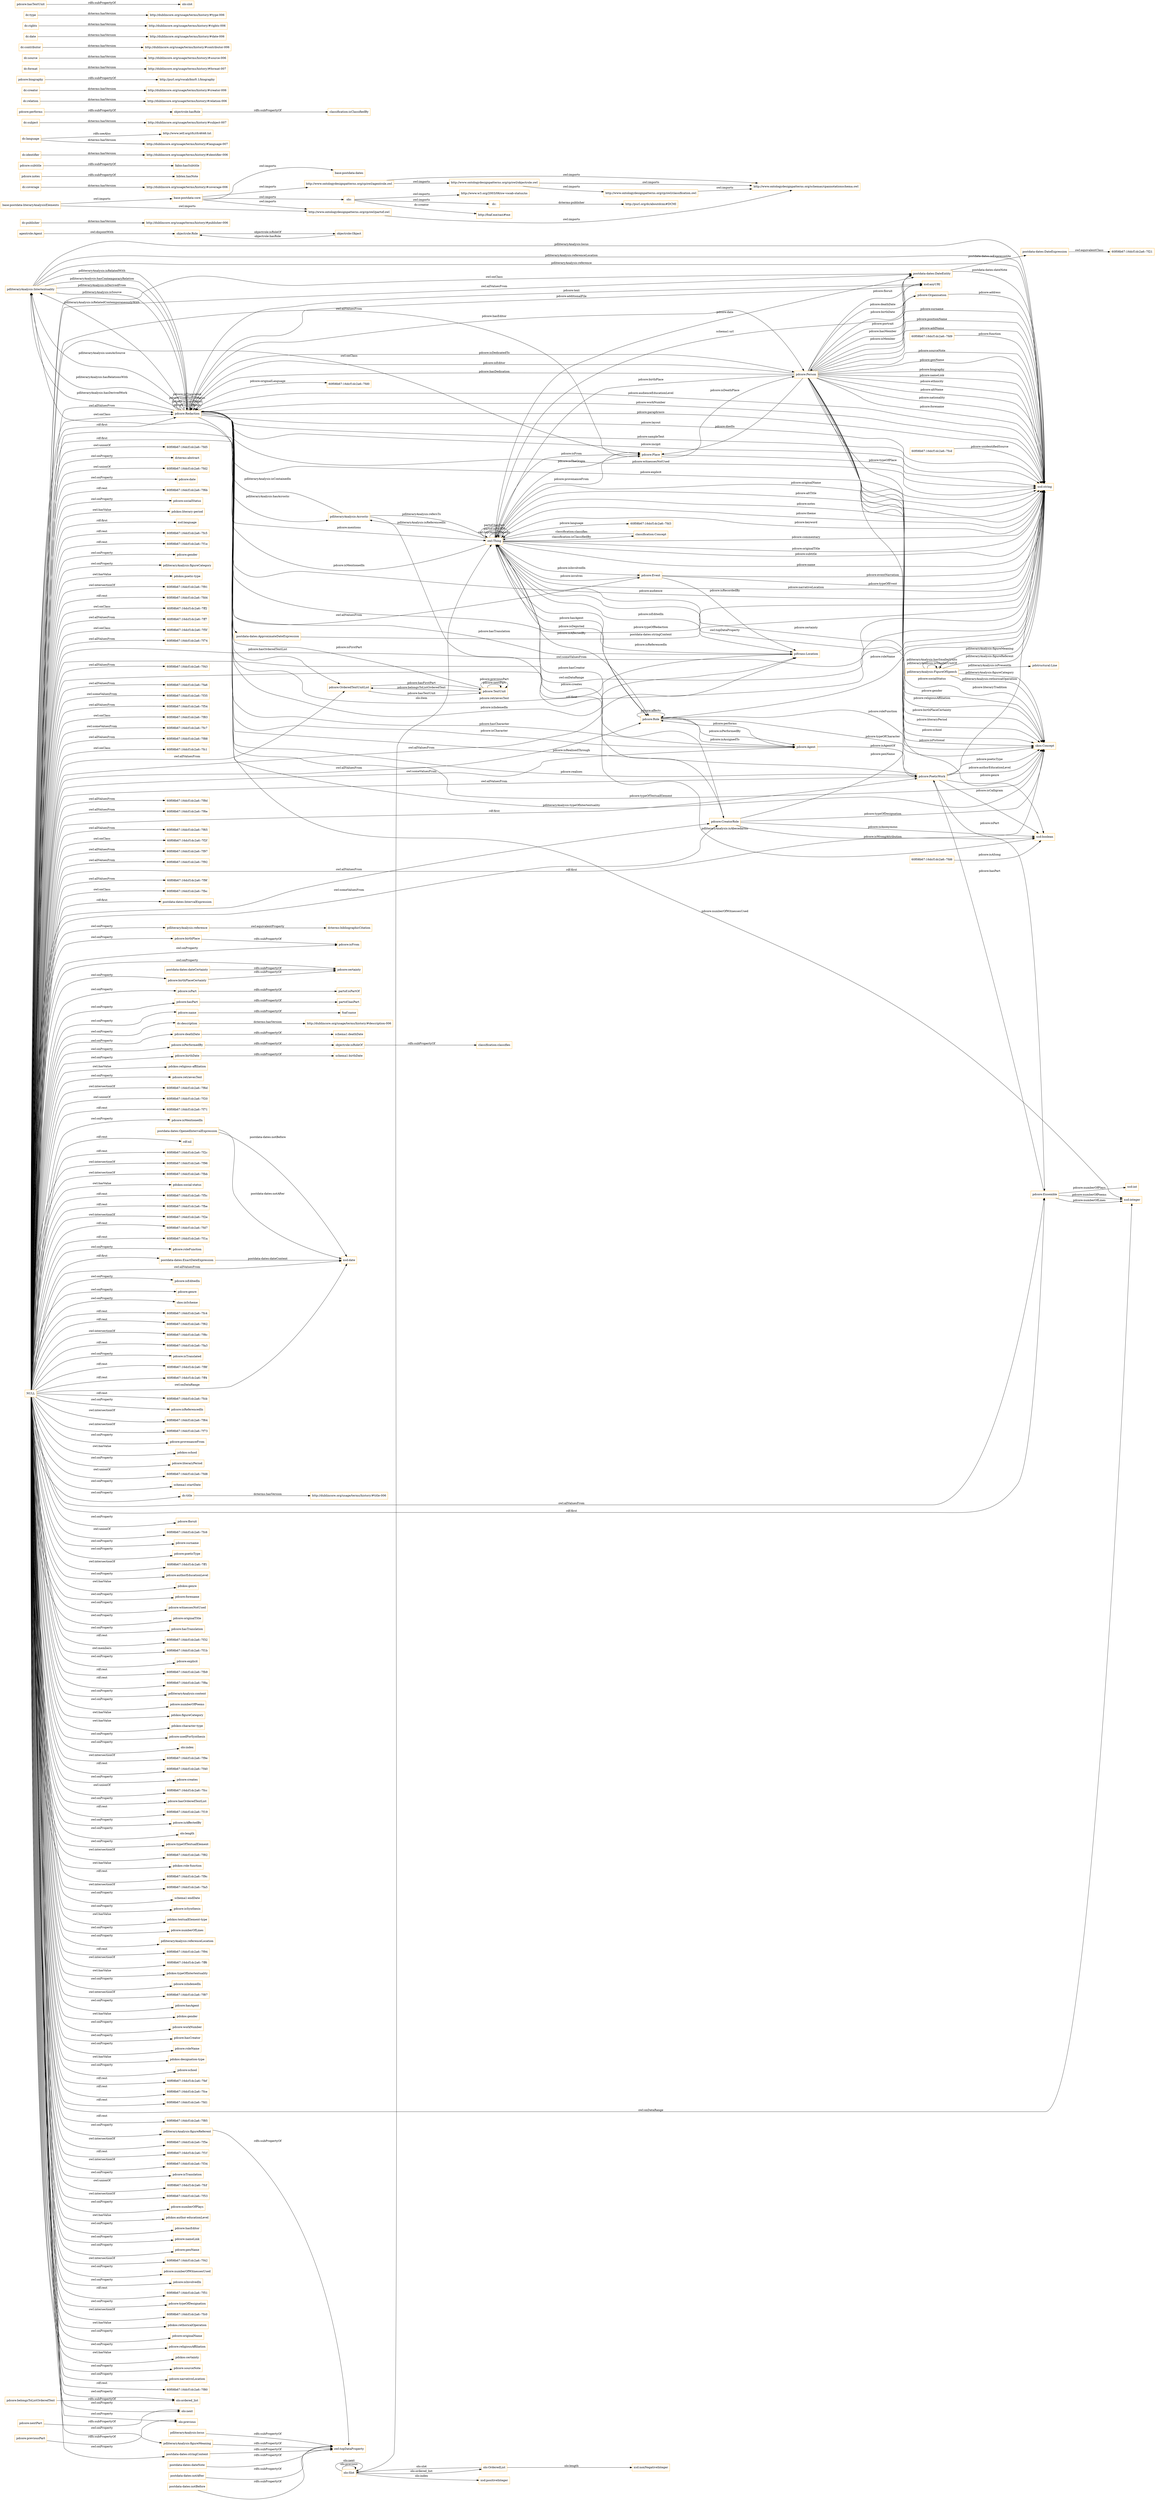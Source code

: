 digraph ar2dtool_diagram { 
rankdir=LR;
size="1501"
node [shape = rectangle, color="orange"]; "pdliteraryAnalysis:Intertextuality" "60f08b67:16dcf1dc2a6:-7ff2" "pdstructural:Line" "60f08b67:16dcf1dc2a6:-7ff7" "pdliteraryAnalysis:Acrostic" "pdliteraryAnalysis:FigureOfSpeech" "60f08b67:16dcf1dc2a6:-7f5f" "60f08b67:16dcf1dc2a6:-7f74" "pdcore:Role" "pdcore:OrderedTextUnitList" "agentrole:Agent" "60f08b67:16dcf1dc2a6:-7f43" "pdcore:Agent" "60f08b67:16dcf1dc2a6:-7fa6" "pdcore:CreatorRole" "pdcore:Person" "pdcore:Organisation" "60f08b67:16dcf1dc2a6:-7f35" "pdcore:Redaction" "60f08b67:16dcf1dc2a6:-7f54" "pdcore:Ensemble" "60f08b67:16dcf1dc2a6:-7fcd" "60f08b67:16dcf1dc2a6:-7f83" "60f08b67:16dcf1dc2a6:-7fc7" "60f08b67:16dcf1dc2a6:-7f88" "60f08b67:16dcf1dc2a6:-7fc1" "pdcore:TextUnit" "60f08b67:16dcf1dc2a6:-7fd9" "skos:Concept" "pdcore:Place" "postdata-dates:DateEntity" "60f08b67:16dcf1dc2a6:-7f8d" "60f08b67:16dcf1dc2a6:-7f6e" "pdcore:Event" "60f08b67:16dcf1dc2a6:-7f65" "60f08b67:16dcf1dc2a6:-7f2f" "60f08b67:16dcf1dc2a6:-7fd6" "60f08b67:16dcf1dc2a6:-7f97" "60f08b67:16dcf1dc2a6:-7f92" "pdtrans:Location" "pdcore:PoeticWork" "60f08b67:16dcf1dc2a6:-7f9f" "60f08b67:16dcf1dc2a6:-7fbc" "owl:Thing" "objectrole:Role" "objectrole:Object" "olo:Slot" "olo:OrderedList" "postdata-dates:OpenedIntervalExpression" "postdata-dates:IntervalExpression" "postdata-dates:ExactDateExpression" "postdata-dates:DateExpression" "60f08b67:16dcf1dc2a6:-7f21" "postdata-dates:ApproximateDateExpression" "classification:Concept" ; /*classes style*/
	"pdliteraryAnalysis:reference" -> "dcterms:bibliographicCitation" [ label = "owl:equivalentProperty" ];
	"objectrole:isRoleOf" -> "classification:classifies" [ label = "rdfs:subPropertyOf" ];
	"dc:publisher" -> "http://dublincore.org/usage/terms/history/#publisher-006" [ label = "dcterms:hasVersion" ];
	"pdcore:birthPlace" -> "pdcore:isFrom" [ label = "rdfs:subPropertyOf" ];
	"http://www.ontologydesignpatterns.org/cp/owl/classification.owl" -> "http://www.ontologydesignpatterns.org/schemas/cpannotationschema.owl" [ label = "owl:imports" ];
	"pdcore:birthPlaceCertainty" -> "pdcore:certainty" [ label = "rdfs:subPropertyOf" ];
	"dc:coverage" -> "http://dublincore.org/usage/terms/history/#coverage-006" [ label = "dcterms:hasVersion" ];
	"pdcore:notes" -> "bibtex:hasNote" [ label = "rdfs:subPropertyOf" ];
	"http://www.ontologydesignpatterns.org/cp/owl/agentrole.owl" -> "http://www.ontologydesignpatterns.org/cp/owl/objectrole.owl" [ label = "owl:imports" ];
	"http://www.ontologydesignpatterns.org/cp/owl/agentrole.owl" -> "http://www.ontologydesignpatterns.org/schemas/cpannotationschema.owl" [ label = "owl:imports" ];
	"pdcore:subtitle" -> "fabio:hasSubtitle" [ label = "rdfs:subPropertyOf" ];
	"olo:" -> "http://www.w3.org/2003/06/sw-vocab-status/ns" [ label = "owl:imports" ];
	"olo:" -> "dc:" [ label = "owl:imports" ];
	"olo:" -> "http://foaf.me/zazi#me" [ label = "dc:creator" ];
	"dc:identifier" -> "http://dublincore.org/usage/terms/history/#identifier-006" [ label = "dcterms:hasVersion" ];
	"dc:language" -> "http://www.ietf.org/rfc/rfc4646.txt" [ label = "rdfs:seeAlso" ];
	"dc:language" -> "http://dublincore.org/usage/terms/history/#language-007" [ label = "dcterms:hasVersion" ];
	"pdcore:belongsToListOrderedText" -> "olo:ordered_list" [ label = "rdfs:subPropertyOf" ];
	"pdcore:isPart" -> "partof:isPartOf" [ label = "rdfs:subPropertyOf" ];
	"postdata-dates:dateCertainty" -> "pdcore:certainty" [ label = "rdfs:subPropertyOf" ];
	"dc:subject" -> "http://dublincore.org/usage/terms/history/#subject-007" [ label = "dcterms:hasVersion" ];
	"postdata-dates:notBefore" -> "owl:topDataProperty" [ label = "rdfs:subPropertyOf" ];
	"pdcore:performs" -> "objectrole:hasRole" [ label = "rdfs:subPropertyOf" ];
	"http://www.ontologydesignpatterns.org/cp/owl/objectrole.owl" -> "http://www.ontologydesignpatterns.org/cp/owl/classification.owl" [ label = "owl:imports" ];
	"http://www.ontologydesignpatterns.org/cp/owl/objectrole.owl" -> "http://www.ontologydesignpatterns.org/schemas/cpannotationschema.owl" [ label = "owl:imports" ];
	"dc:relation" -> "http://dublincore.org/usage/terms/history/#relation-006" [ label = "dcterms:hasVersion" ];
	"dc:creator" -> "http://dublincore.org/usage/terms/history/#creator-006" [ label = "dcterms:hasVersion" ];
	"pdcore:biography" -> "http://purl.org/vocab/bio/0.1/biography" [ label = "rdfs:subPropertyOf" ];
	"dc:format" -> "http://dublincore.org/usage/terms/history/#format-007" [ label = "dcterms:hasVersion" ];
	"pdcore:hasPart" -> "partof:hasPart" [ label = "rdfs:subPropertyOf" ];
	"pdcore:nextPart" -> "olo:next" [ label = "rdfs:subPropertyOf" ];
	"pdliteraryAnalysis:locus" -> "owl:topDataProperty" [ label = "rdfs:subPropertyOf" ];
	"pdcore:name" -> "foaf:name" [ label = "rdfs:subPropertyOf" ];
	"postdata-dates:dateNote" -> "owl:topDataProperty" [ label = "rdfs:subPropertyOf" ];
	"dc:description" -> "http://dublincore.org/usage/terms/history/#description-006" [ label = "dcterms:hasVersion" ];
	"dc:source" -> "http://dublincore.org/usage/terms/history/#source-006" [ label = "dcterms:hasVersion" ];
	"base:postdata-literaryAnalysisElements" -> "base:postdata-core" [ label = "owl:imports" ];
	"base:postdata-literaryAnalysisElements" -> "http://www.ontologydesignpatterns.org/cp/owl/partof.owl" [ label = "owl:imports" ];
	"postdata-dates:notAfter" -> "owl:topDataProperty" [ label = "rdfs:subPropertyOf" ];
	"pdcore:deathDate" -> "schema1:deathDate" [ label = "rdfs:subPropertyOf" ];
	"pdcore:isPerformedBy" -> "objectrole:isRoleOf" [ label = "rdfs:subPropertyOf" ];
	"pdliteraryAnalysis:figureMeaning" -> "owl:topDataProperty" [ label = "rdfs:subPropertyOf" ];
	"agentrole:Agent" -> "objectrole:Role" [ label = "owl:disjointWith" ];
	"postdata-dates:DateExpression" -> "60f08b67:16dcf1dc2a6:-7f21" [ label = "owl:equivalentClass" ];
	"objectrole:hasRole" -> "classification:isClassifiedBy" [ label = "rdfs:subPropertyOf" ];
	"dc:contributor" -> "http://dublincore.org/usage/terms/history/#contributor-006" [ label = "dcterms:hasVersion" ];
	"base:postdata-core" -> "base:postdata-dates" [ label = "owl:imports" ];
	"base:postdata-core" -> "http://www.ontologydesignpatterns.org/cp/owl/partof.owl" [ label = "owl:imports" ];
	"base:postdata-core" -> "http://www.ontologydesignpatterns.org/cp/owl/agentrole.owl" [ label = "owl:imports" ];
	"base:postdata-core" -> "olo:" [ label = "owl:imports" ];
	"dc:date" -> "http://dublincore.org/usage/terms/history/#date-006" [ label = "dcterms:hasVersion" ];
	"dc:rights" -> "http://dublincore.org/usage/terms/history/#rights-006" [ label = "dcterms:hasVersion" ];
	"postdata-dates:stringContent" -> "owl:topDataProperty" [ label = "rdfs:subPropertyOf" ];
	"NULL" -> "pdskos:religious-affiliation" [ label = "owl:hasValue" ];
	"NULL" -> "pdcore:PoeticWork" [ label = "owl:allValuesFrom" ];
	"NULL" -> "pdcore:CreatorRole" [ label = "owl:someValuesFrom" ];
	"NULL" -> "pdcore:retrievesText" [ label = "owl:onProperty" ];
	"NULL" -> "60f08b67:16dcf1dc2a6:-7f6d" [ label = "owl:intersectionOf" ];
	"NULL" -> "60f08b67:16dcf1dc2a6:-7ff7" [ label = "owl:allValuesFrom" ];
	"NULL" -> "pdcore:PoeticWork" [ label = "rdf:first" ];
	"NULL" -> "60f08b67:16dcf1dc2a6:-7f20" [ label = "owl:unionOf" ];
	"NULL" -> "60f08b67:16dcf1dc2a6:-7f71" [ label = "rdf:rest" ];
	"NULL" -> "pdcore:isMentionedIn" [ label = "owl:onProperty" ];
	"NULL" -> "pdcore:birthDate" [ label = "owl:onProperty" ];
	"NULL" -> "rdf:nil" [ label = "rdf:rest" ];
	"NULL" -> "60f08b67:16dcf1dc2a6:-7f2c" [ label = "rdf:rest" ];
	"NULL" -> "60f08b67:16dcf1dc2a6:-7f96" [ label = "owl:intersectionOf" ];
	"NULL" -> "60f08b67:16dcf1dc2a6:-7fbb" [ label = "owl:intersectionOf" ];
	"NULL" -> "pdskos:social-status" [ label = "owl:hasValue" ];
	"NULL" -> "60f08b67:16dcf1dc2a6:-7f5c" [ label = "rdf:rest" ];
	"NULL" -> "60f08b67:16dcf1dc2a6:-7f2f" [ label = "owl:onClass" ];
	"NULL" -> "60f08b67:16dcf1dc2a6:-7fbe" [ label = "rdf:rest" ];
	"NULL" -> "pdcore:birthPlaceCertainty" [ label = "owl:onProperty" ];
	"NULL" -> "postdata-dates:IntervalExpression" [ label = "rdf:first" ];
	"NULL" -> "pdliteraryAnalysis:reference" [ label = "owl:onProperty" ];
	"NULL" -> "60f08b67:16dcf1dc2a6:-7f2e" [ label = "owl:intersectionOf" ];
	"NULL" -> "60f08b67:16dcf1dc2a6:-7fd7" [ label = "rdf:rest" ];
	"NULL" -> "60f08b67:16dcf1dc2a6:-7f1a" [ label = "rdf:rest" ];
	"NULL" -> "pdcore:roleFunction" [ label = "owl:onProperty" ];
	"NULL" -> "olo:ordered_list" [ label = "owl:onProperty" ];
	"NULL" -> "xsd:date" [ label = "owl:allValuesFrom" ];
	"NULL" -> "60f08b67:16dcf1dc2a6:-7fc7" [ label = "owl:someValuesFrom" ];
	"NULL" -> "pdcore:Role" [ label = "owl:allValuesFrom" ];
	"NULL" -> "pdcore:isEditedIn" [ label = "owl:onProperty" ];
	"NULL" -> "pdcore:genre" [ label = "owl:onProperty" ];
	"NULL" -> "skos:inScheme" [ label = "owl:onProperty" ];
	"NULL" -> "pdcore:OrderedTextUnitList" [ label = "owl:allValuesFrom" ];
	"NULL" -> "60f08b67:16dcf1dc2a6:-7fc4" [ label = "rdf:rest" ];
	"NULL" -> "60f08b67:16dcf1dc2a6:-7f62" [ label = "rdf:rest" ];
	"NULL" -> "60f08b67:16dcf1dc2a6:-7f8c" [ label = "owl:intersectionOf" ];
	"NULL" -> "60f08b67:16dcf1dc2a6:-7f9f" [ label = "owl:allValuesFrom" ];
	"NULL" -> "pdcore:CreatorRole" [ label = "owl:allValuesFrom" ];
	"NULL" -> "60f08b67:16dcf1dc2a6:-7fa3" [ label = "rdf:rest" ];
	"NULL" -> "pdcore:isTranslated" [ label = "owl:onProperty" ];
	"NULL" -> "postdata-dates:DateEntity" [ label = "owl:onClass" ];
	"NULL" -> "60f08b67:16dcf1dc2a6:-7f8f" [ label = "rdf:rest" ];
	"NULL" -> "pdcore:Ensemble" [ label = "owl:allValuesFrom" ];
	"NULL" -> "60f08b67:16dcf1dc2a6:-7ff4" [ label = "rdf:rest" ];
	"NULL" -> "dc:title" [ label = "owl:onProperty" ];
	"NULL" -> "60f08b67:16dcf1dc2a6:-7fcb" [ label = "rdf:rest" ];
	"NULL" -> "pdcore:isReferencedIn" [ label = "owl:onProperty" ];
	"NULL" -> "60f08b67:16dcf1dc2a6:-7f64" [ label = "owl:intersectionOf" ];
	"NULL" -> "pdcore:Agent" [ label = "owl:someValuesFrom" ];
	"NULL" -> "60f08b67:16dcf1dc2a6:-7f73" [ label = "owl:intersectionOf" ];
	"NULL" -> "postdata-dates:ExactDateExpression" [ label = "rdf:first" ];
	"NULL" -> "pdcore:provenanceFrom" [ label = "owl:onProperty" ];
	"NULL" -> "60f08b67:16dcf1dc2a6:-7ff2" [ label = "owl:onClass" ];
	"NULL" -> "pdskos:school" [ label = "owl:hasValue" ];
	"NULL" -> "skos:Concept" [ label = "rdf:first" ];
	"NULL" -> "pdcore:literaryPeriod" [ label = "owl:onProperty" ];
	"NULL" -> "60f08b67:16dcf1dc2a6:-7fd8" [ label = "owl:unionOf" ];
	"NULL" -> "schema1:startDate" [ label = "owl:onProperty" ];
	"NULL" -> "60f08b67:16dcf1dc2a6:-7f65" [ label = "owl:allValuesFrom" ];
	"NULL" -> "xsd:string" [ label = "owl:someValuesFrom" ];
	"NULL" -> "pdcore:floruit" [ label = "owl:onProperty" ];
	"NULL" -> "60f08b67:16dcf1dc2a6:-7fa6" [ label = "owl:allValuesFrom" ];
	"NULL" -> "60f08b67:16dcf1dc2a6:-7fc6" [ label = "owl:unionOf" ];
	"NULL" -> "xsd:string" [ label = "owl:onDataRange" ];
	"NULL" -> "pdcore:surname" [ label = "owl:onProperty" ];
	"NULL" -> "pdcore:poeticType" [ label = "owl:onProperty" ];
	"NULL" -> "60f08b67:16dcf1dc2a6:-7ff1" [ label = "owl:intersectionOf" ];
	"NULL" -> "pdcore:authorEducationLevel" [ label = "owl:onProperty" ];
	"NULL" -> "pdskos:genre" [ label = "owl:hasValue" ];
	"NULL" -> "pdcore:forename" [ label = "owl:onProperty" ];
	"NULL" -> "pdcore:name" [ label = "owl:onProperty" ];
	"NULL" -> "pdcore:witnessesNotUsed" [ label = "owl:onProperty" ];
	"NULL" -> "pdcore:originalTitle" [ label = "owl:onProperty" ];
	"NULL" -> "pdcore:hasTranslation" [ label = "owl:onProperty" ];
	"NULL" -> "60f08b67:16dcf1dc2a6:-7f32" [ label = "rdf:rest" ];
	"NULL" -> "60f08b67:16dcf1dc2a6:-7f1b" [ label = "owl:members" ];
	"NULL" -> "pdcore:Redaction" [ label = "owl:allValuesFrom" ];
	"NULL" -> "pdcore:isPart" [ label = "owl:onProperty" ];
	"NULL" -> "60f08b67:16dcf1dc2a6:-7f8d" [ label = "owl:allValuesFrom" ];
	"NULL" -> "pdliteraryAnalysis:figureMeaning" [ label = "owl:onProperty" ];
	"NULL" -> "pdcore:explicit" [ label = "owl:onProperty" ];
	"NULL" -> "60f08b67:16dcf1dc2a6:-7fb9" [ label = "rdf:rest" ];
	"NULL" -> "60f08b67:16dcf1dc2a6:-7f8a" [ label = "rdf:rest" ];
	"NULL" -> "60f08b67:16dcf1dc2a6:-7f97" [ label = "owl:allValuesFrom" ];
	"NULL" -> "pdliteraryAnalysis:content" [ label = "owl:onProperty" ];
	"NULL" -> "pdcore:numberOfPoems" [ label = "owl:onProperty" ];
	"NULL" -> "pdskos:figureCategory" [ label = "owl:hasValue" ];
	"NULL" -> "pdcore:isPerformedBy" [ label = "owl:onProperty" ];
	"NULL" -> "pdskos:character-type" [ label = "owl:hasValue" ];
	"NULL" -> "60f08b67:16dcf1dc2a6:-7f88" [ label = "owl:allValuesFrom" ];
	"NULL" -> "pdcore:usedForSynthesis" [ label = "owl:onProperty" ];
	"NULL" -> "olo:index" [ label = "owl:onProperty" ];
	"NULL" -> "60f08b67:16dcf1dc2a6:-7f9e" [ label = "owl:intersectionOf" ];
	"NULL" -> "olo:previous" [ label = "owl:onProperty" ];
	"NULL" -> "60f08b67:16dcf1dc2a6:-7f5f" [ label = "owl:onClass" ];
	"NULL" -> "60f08b67:16dcf1dc2a6:-7f40" [ label = "rdf:rest" ];
	"NULL" -> "pdcore:creates" [ label = "owl:onProperty" ];
	"NULL" -> "60f08b67:16dcf1dc2a6:-7fcc" [ label = "owl:unionOf" ];
	"NULL" -> "pdcore:hasOrderedTextList" [ label = "owl:onProperty" ];
	"NULL" -> "xsd:date" [ label = "owl:onDataRange" ];
	"NULL" -> "60f08b67:16dcf1dc2a6:-7f19" [ label = "rdf:rest" ];
	"NULL" -> "pdcore:isAffectedBy" [ label = "owl:onProperty" ];
	"NULL" -> "xsd:string" [ label = "rdf:first" ];
	"NULL" -> "olo:length" [ label = "owl:onProperty" ];
	"NULL" -> "pdcore:typeOfTextualElement" [ label = "owl:onProperty" ];
	"NULL" -> "60f08b67:16dcf1dc2a6:-7f82" [ label = "owl:intersectionOf" ];
	"NULL" -> "pdskos:role-function" [ label = "owl:hasValue" ];
	"NULL" -> "60f08b67:16dcf1dc2a6:-7f9c" [ label = "rdf:rest" ];
	"NULL" -> "60f08b67:16dcf1dc2a6:-7fa5" [ label = "owl:intersectionOf" ];
	"NULL" -> "schema1:endDate" [ label = "owl:onProperty" ];
	"NULL" -> "pdcore:isSynthesis" [ label = "owl:onProperty" ];
	"NULL" -> "pdskos:textualElement-type" [ label = "owl:hasValue" ];
	"NULL" -> "pdcore:numberOfLines" [ label = "owl:onProperty" ];
	"NULL" -> "pdliteraryAnalysis:referenceLocation" [ label = "owl:onProperty" ];
	"NULL" -> "60f08b67:16dcf1dc2a6:-7f94" [ label = "rdf:rest" ];
	"NULL" -> "60f08b67:16dcf1dc2a6:-7f74" [ label = "owl:allValuesFrom" ];
	"NULL" -> "60f08b67:16dcf1dc2a6:-7ff6" [ label = "owl:intersectionOf" ];
	"NULL" -> "pdskos:typeOfIntertextuality" [ label = "owl:hasValue" ];
	"NULL" -> "pdcore:isIndexedIn" [ label = "owl:onProperty" ];
	"NULL" -> "60f08b67:16dcf1dc2a6:-7f87" [ label = "owl:intersectionOf" ];
	"NULL" -> "pdcore:hasAgent" [ label = "owl:onProperty" ];
	"NULL" -> "pdskos:gender" [ label = "owl:hasValue" ];
	"NULL" -> "pdcore:workNumber" [ label = "owl:onProperty" ];
	"NULL" -> "60f08b67:16dcf1dc2a6:-7f83" [ label = "owl:onClass" ];
	"NULL" -> "pdcore:hasCreator" [ label = "owl:onProperty" ];
	"NULL" -> "pdcore:roleName" [ label = "owl:onProperty" ];
	"NULL" -> "60f08b67:16dcf1dc2a6:-7f43" [ label = "owl:allValuesFrom" ];
	"NULL" -> "pdskos:designation-type" [ label = "owl:hasValue" ];
	"NULL" -> "pdcore:deathDate" [ label = "owl:onProperty" ];
	"NULL" -> "60f08b67:16dcf1dc2a6:-7f6e" [ label = "owl:allValuesFrom" ];
	"NULL" -> "pdcore:isFrom" [ label = "owl:onProperty" ];
	"NULL" -> "dc:description" [ label = "owl:onProperty" ];
	"NULL" -> "pdcore:Redaction" [ label = "owl:onClass" ];
	"NULL" -> "pdcore:school" [ label = "owl:onProperty" ];
	"NULL" -> "60f08b67:16dcf1dc2a6:-7fef" [ label = "rdf:rest" ];
	"NULL" -> "60f08b67:16dcf1dc2a6:-7fce" [ label = "rdf:rest" ];
	"NULL" -> "60f08b67:16dcf1dc2a6:-7fd1" [ label = "rdf:rest" ];
	"NULL" -> "xsd:integer" [ label = "owl:onDataRange" ];
	"NULL" -> "60f08b67:16dcf1dc2a6:-7f85" [ label = "rdf:rest" ];
	"NULL" -> "pdliteraryAnalysis:figureReferent" [ label = "owl:onProperty" ];
	"NULL" -> "60f08b67:16dcf1dc2a6:-7f5e" [ label = "owl:intersectionOf" ];
	"NULL" -> "60f08b67:16dcf1dc2a6:-7f1f" [ label = "rdf:rest" ];
	"NULL" -> "60f08b67:16dcf1dc2a6:-7f34" [ label = "owl:intersectionOf" ];
	"NULL" -> "pdcore:isTranslation" [ label = "owl:onProperty" ];
	"NULL" -> "60f08b67:16dcf1dc2a6:-7fcf" [ label = "owl:unionOf" ];
	"NULL" -> "60f08b67:16dcf1dc2a6:-7f92" [ label = "owl:allValuesFrom" ];
	"NULL" -> "60f08b67:16dcf1dc2a6:-7f53" [ label = "owl:intersectionOf" ];
	"NULL" -> "pdcore:Place" [ label = "owl:onClass" ];
	"NULL" -> "pdcore:numberOfPlays" [ label = "owl:onProperty" ];
	"NULL" -> "pdskos:author-educationLevel" [ label = "owl:hasValue" ];
	"NULL" -> "pdcore:hasEditor" [ label = "owl:onProperty" ];
	"NULL" -> "pdcore:nameLink" [ label = "owl:onProperty" ];
	"NULL" -> "pdcore:Ensemble" [ label = "rdf:first" ];
	"NULL" -> "pdcore:hasPart" [ label = "owl:onProperty" ];
	"NULL" -> "pdcore:penName" [ label = "owl:onProperty" ];
	"NULL" -> "60f08b67:16dcf1dc2a6:-7f42" [ label = "owl:intersectionOf" ];
	"NULL" -> "pdcore:numberOfWitnessesUsed" [ label = "owl:onProperty" ];
	"NULL" -> "pdcore:isInvolvedIn" [ label = "owl:onProperty" ];
	"NULL" -> "60f08b67:16dcf1dc2a6:-7f51" [ label = "rdf:rest" ];
	"NULL" -> "pdcore:typeOfDesignation" [ label = "owl:onProperty" ];
	"NULL" -> "pdtrans:Location" [ label = "owl:allValuesFrom" ];
	"NULL" -> "60f08b67:16dcf1dc2a6:-7fbc" [ label = "owl:onClass" ];
	"NULL" -> "pdcore:Redaction" [ label = "rdf:first" ];
	"NULL" -> "60f08b67:16dcf1dc2a6:-7fc0" [ label = "owl:intersectionOf" ];
	"NULL" -> "60f08b67:16dcf1dc2a6:-7fc1" [ label = "owl:onClass" ];
	"NULL" -> "pdskos:rethoricalOperation" [ label = "owl:hasValue" ];
	"NULL" -> "pdcore:originalName" [ label = "owl:onProperty" ];
	"NULL" -> "pdcore:religiousAffiliation" [ label = "owl:onProperty" ];
	"NULL" -> "olo:next" [ label = "owl:onProperty" ];
	"NULL" -> "pdskos:certainty" [ label = "owl:hasValue" ];
	"NULL" -> "pdcore:sourceNote" [ label = "owl:onProperty" ];
	"NULL" -> "pdcore:narrativeLocation" [ label = "owl:onProperty" ];
	"NULL" -> "60f08b67:16dcf1dc2a6:-7f80" [ label = "rdf:rest" ];
	"NULL" -> "60f08b67:16dcf1dc2a6:-7fd5" [ label = "owl:unionOf" ];
	"NULL" -> "dcterms:abstract" [ label = "owl:onProperty" ];
	"NULL" -> "60f08b67:16dcf1dc2a6:-7fd2" [ label = "owl:unionOf" ];
	"NULL" -> "pdcore:certainty" [ label = "owl:onProperty" ];
	"NULL" -> "pdcore:date" [ label = "owl:onProperty" ];
	"NULL" -> "postdata-dates:ApproximateDateExpression" [ label = "rdf:first" ];
	"NULL" -> "60f08b67:16dcf1dc2a6:-7f54" [ label = "owl:allValuesFrom" ];
	"NULL" -> "60f08b67:16dcf1dc2a6:-7f6b" [ label = "rdf:rest" ];
	"NULL" -> "pdcore:Place" [ label = "owl:allValuesFrom" ];
	"NULL" -> "pdcore:socialStatus" [ label = "owl:onProperty" ];
	"NULL" -> "pdskos:literary-period" [ label = "owl:hasValue" ];
	"NULL" -> "postdata-dates:DateEntity" [ label = "owl:allValuesFrom" ];
	"NULL" -> "xsd:language" [ label = "rdf:first" ];
	"NULL" -> "60f08b67:16dcf1dc2a6:-7f35" [ label = "owl:someValuesFrom" ];
	"NULL" -> "60f08b67:16dcf1dc2a6:-7fc5" [ label = "rdf:rest" ];
	"NULL" -> "60f08b67:16dcf1dc2a6:-7f1e" [ label = "rdf:rest" ];
	"NULL" -> "postdata-dates:stringContent" [ label = "owl:onProperty" ];
	"NULL" -> "pdcore:gender" [ label = "owl:onProperty" ];
	"NULL" -> "pdliteraryAnalysis:figureCategory" [ label = "owl:onProperty" ];
	"NULL" -> "pdskos:poetic-type" [ label = "owl:hasValue" ];
	"NULL" -> "60f08b67:16dcf1dc2a6:-7f91" [ label = "owl:intersectionOf" ];
	"NULL" -> "pdcore:Event" [ label = "owl:allValuesFrom" ];
	"NULL" -> "60f08b67:16dcf1dc2a6:-7fd4" [ label = "rdf:rest" ];
	"NULL" -> "pdcore:birthPlace" [ label = "owl:onProperty" ];
	"dc:" -> "http://purl.org/dc/aboutdcmi#DCMI" [ label = "dcterms:publisher" ];
	"dc:title" -> "http://dublincore.org/usage/terms/history/#title-006" [ label = "dcterms:hasVersion" ];
	"dc:type" -> "http://dublincore.org/usage/terms/history/#type-006" [ label = "dcterms:hasVersion" ];
	"pdliteraryAnalysis:figureReferent" -> "owl:topDataProperty" [ label = "rdfs:subPropertyOf" ];
	"pdcore:previousPart" -> "olo:previous" [ label = "rdfs:subPropertyOf" ];
	"pdcore:hasTextUnit" -> "olo:slot" [ label = "rdfs:subPropertyOf" ];
	"pdcore:birthDate" -> "schema1:birthDate" [ label = "rdfs:subPropertyOf" ];
	"http://www.ontologydesignpatterns.org/cp/owl/partof.owl" -> "http://www.ontologydesignpatterns.org/schemas/cpannotationschema.owl" [ label = "owl:imports" ];
	"pdcore:Redaction" -> "owl:Thing" [ label = "pdcore:mentions" ];
	"pdcore:Person" -> "xsd:boolean" [ label = "pdcore:isFictional" ];
	"owl:Thing" -> "pdcore:Role" [ label = "pdcore:hasAgent" ];
	"owl:Thing" -> "owl:Thing" [ label = "owl:topObjectProperty" ];
	"pdcore:Redaction" -> "pdliteraryAnalysis:Intertextuality" [ label = "pdliteraryAnalysis:isRelatedContemporaneouslyWith" ];
	"pdcore:Role" -> "pdcore:Agent" [ label = "pdcore:isPerformedBy" ];
	"pdcore:Redaction" -> "pdcore:Redaction" [ label = "pdcore:isSynthesis" ];
	"pdliteraryAnalysis:FigureOfSpeech" -> "skos:Concept" [ label = "pdliteraryAnalysis:rethoricalOperation" ];
	"pdliteraryAnalysis:FigureOfSpeech" -> "pdliteraryAnalysis:FigureOfSpeech" [ label = "pdliteraryAnalysis:isSmallerUnitOf" ];
	"owl:Thing" -> "xsd:string" [ label = "pdcore:narrativeLocation" ];
	"pdcore:CreatorRole" -> "xsd:string" [ label = "pdcore:penName" ];
	"pdcore:Ensemble" -> "xsd:integer" [ label = "pdcore:numberOfLines" ];
	"pdcore:Redaction" -> "pdcore:Redaction" [ label = "pdcore:isTranslation" ];
	"pdcore:Redaction" -> "xsd:string" [ label = "pdcore:audienceEducationLevel" ];
	"pdcore:Event" -> "xsd:string" [ label = "pdcore:eventNarration" ];
	"owl:Thing" -> "xsd:string" [ label = "pdcore:originalName" ];
	"pdcore:Redaction" -> "xsd:string" [ label = "pdcore:workNumber" ];
	"pdcore:OrderedTextUnitList" -> "pdcore:TextUnit" [ label = "pdcore:hasTextUnit" ];
	"pdcore:Redaction" -> "pdliteraryAnalysis:Intertextuality" [ label = "pdliteraryAnalysis:usesAsSource" ];
	"pdcore:Redaction" -> "pdcore:Person" [ label = "pdcore:hasEditor" ];
	"owl:Thing" -> "pdliteraryAnalysis:Acrostic" [ label = "pdliteraryAnalysis:isReferencedIn" ];
	"olo:Slot" -> "olo:Slot" [ label = "olo:previous" ];
	"pdcore:Person" -> "pdcore:Redaction" [ label = "pdcore:isEditor" ];
	"owl:Thing" -> "xsd:string" [ label = "pdcore:altTitle" ];
	"pdliteraryAnalysis:FigureOfSpeech" -> "xsd:string" [ label = "pdliteraryAnalysis:figureReferent" ];
	"pdcore:Person" -> "postdata-dates:DateEntity" [ label = "pdcore:floruit" ];
	"pdcore:Person" -> "xsd:string" [ label = "pdcore:surname" ];
	"postdata-dates:DateEntity" -> "postdata-dates:DateExpression" [ label = "postdata-dates:isExpressedAs" ];
	"pdcore:Person" -> "xsd:string" [ label = "pdcore:positionName" ];
	"pdcore:TextUnit" -> "pdcore:TextUnit" [ label = "pdcore:nextPart" ];
	"owl:Thing" -> "pdcore:Role" [ label = "pdcore:isAffectedBy" ];
	"owl:Thing" -> "pdcore:CreatorRole" [ label = "pdcore:hasCreator" ];
	"pdliteraryAnalysis:Acrostic" -> "owl:Thing" [ label = "pdliteraryAnalysis:refersTo" ];
	"classification:Concept" -> "owl:Thing" [ label = "classification:classifies" ];
	"pdcore:Redaction" -> "pdcore:Person" [ label = "pdcore:isDedicatedTo" ];
	"pdcore:Person" -> "pdcore:Redaction" [ label = "pdcore:hasDedication" ];
	"pdcore:Redaction" -> "xsd:string" [ label = "pdcore:paraphrasis" ];
	"owl:Thing" -> "pdtrans:Location" [ label = "pdcore:isEditedIn" ];
	"pdcore:Event" -> "xsd:string" [ label = "pdcore:typeOfEvent" ];
	"pdcore:TextUnit" -> "pdcore:TextUnit" [ label = "pdcore:previousPart" ];
	"postdata-dates:DateEntity" -> "xsd:string" [ label = "postdata-dates:dateNote" ];
	"pdcore:Person" -> "postdata-dates:DateEntity" [ label = "pdcore:deathDate" ];
	"pdcore:Role" -> "pdcore:Agent" [ label = "pdcore:isAssignedTo" ];
	"pdcore:Person" -> "owl:Thing" [ label = "pdcore:birthPlace" ];
	"pdcore:Role" -> "pdcore:Role" [ label = "pdcore:affects" ];
	"pdcore:Person" -> "xsd:string" [ label = "pdcore:addName" ];
	"postdata-dates:OpenedIntervalExpression" -> "xsd:date" [ label = "postdata-dates:notBefore" ];
	"pdcore:Event" -> "pdtrans:Location" [ label = "pdcore:isRecordedBy" ];
	"pdcore:Place" -> "owl:Thing" [ label = "pdcore:isTheOrigin" ];
	"pdliteraryAnalysis:Intertextuality" -> "pdcore:Redaction" [ label = "pdliteraryAnalysis:isRelatedWith" ];
	"pdcore:CreatorRole" -> "xsd:boolean" [ label = "pdcore:isAnonymous" ];
	"pdcore:Redaction" -> "pdcore:Agent" [ label = "pdcore:hasCharacter" ];
	"pdliteraryAnalysis:Intertextuality" -> "pdcore:Redaction" [ label = "pdliteraryAnalysis:hasContemporaryRelation" ];
	"pdcore:Redaction" -> "xsd:anyURI" [ label = "pdcore:text" ];
	"pdcore:Redaction" -> "xsd:string" [ label = "pdcore:layout" ];
	"pdcore:Redaction" -> "xsd:anyURI" [ label = "pdcore:additionalFile" ];
	"pdcore:PoeticWork" -> "xsd:boolean" [ label = "pdcore:isCalligram" ];
	"olo:Slot" -> "olo:OrderedList" [ label = "olo:ordered_list" ];
	"pdliteraryAnalysis:Intertextuality" -> "pdcore:Redaction" [ label = "pdliteraryAnalysis:isDerivedFrom" ];
	"pdliteraryAnalysis:Intertextuality" -> "xsd:string" [ label = "pdliteraryAnalysis:locus" ];
	"pdcore:Redaction" -> "skos:Concept" [ label = "pdcore:typeOfTextualElement" ];
	"olo:OrderedList" -> "xsd:nonNegativeInteger" [ label = "olo:length" ];
	"owl:Thing" -> "pdcore:Event" [ label = "pdcore:isInvolvedIn" ];
	"pdcore:Redaction" -> "pdcore:PoeticWork" [ label = "pdcore:realises" ];
	"pdcore:PoeticWork" -> "pdcore:Redaction" [ label = "pdcore:isRealisedThrough" ];
	"pdcore:Person" -> "skos:Concept" [ label = "pdcore:religiousAffiliation" ];
	"pdliteraryAnalysis:FigureOfSpeech" -> "skos:Concept" [ label = "pdliteraryAnalysis:figureCategory" ];
	"owl:Thing" -> "xsd:string" [ label = "pdcore:notes" ];
	"pdcore:Person" -> "xsd:string" [ label = "pdcore:sourceNote" ];
	"pdcore:Redaction" -> "xsd:string" [ label = "pdcore:sampleText" ];
	"pdcore:Redaction" -> "xsd:string" [ label = "pdcore:incipit" ];
	"pdcore:Person" -> "postdata-dates:DateEntity" [ label = "pdcore:birthDate" ];
	"pdcore:Person" -> "skos:Concept" [ label = "pdcore:birthPlaceCertainty" ];
	"pdcore:Person" -> "skos:Concept" [ label = "pdcore:literaryPeriod" ];
	"pdcore:Ensemble" -> "pdcore:PoeticWork" [ label = "pdcore:hasPart" ];
	"postdata-dates:ExactDateExpression" -> "xsd:date" [ label = "postdata-dates:dateContent" ];
	"pdcore:PoeticWork" -> "owl:Thing" [ label = "owl:topDataProperty" ];
	"pdcore:Person" -> "xsd:string" [ label = "pdcore:genName" ];
	"pdcore:TextUnit" -> "pdcore:Redaction" [ label = "pdcore:isFirstPart" ];
	"pdcore:Redaction" -> "pdcore:Redaction" [ label = "pdcore:usedForSynthesis" ];
	"pdcore:Redaction" -> "pdliteraryAnalysis:Intertextuality" [ label = "pdliteraryAnalysis:hasRelationsWith" ];
	"pdcore:Person" -> "xsd:string" [ label = "pdcore:biography" ];
	"pdcore:CreatorRole" -> "skos:Concept" [ label = "pdcore:typeOfDesignation" ];
	"owl:Thing" -> "skos:Concept" [ label = "pdcore:certainty" ];
	"pdcore:PoeticWork" -> "pdcore:Ensemble" [ label = "pdcore:isPart" ];
	"olo:OrderedList" -> "olo:Slot" [ label = "olo:slot" ];
	"pdcore:TextUnit" -> "pdcore:OrderedTextUnitList" [ label = "pdcore:belongsToListOrderedText" ];
	"pdcore:Person" -> "skos:Concept" [ label = "pdcore:school" ];
	"olo:Slot" -> "olo:Slot" [ label = "olo:next" ];
	"pdcore:Redaction" -> "pdcore:Redaction" [ label = "pdcore:isTranslated" ];
	"owl:Thing" -> "xsd:anyURI" [ label = "schema1:url" ];
	"owl:Thing" -> "pdtrans:Location" [ label = "pdcore:isReferencedIn" ];
	"pdcore:PoeticWork" -> "xsd:string" [ label = "pdcore:literaryTradition" ];
	"postdata-dates:ApproximateDateExpression" -> "xsd:string" [ label = "postdata-dates:stringContent" ];
	"pdcore:Person" -> "pdcore:Place" [ label = "pdcore:diedIn" ];
	"60f08b67:16dcf1dc2a6:-7fcd" -> "xsd:string" [ label = "pdcore:unidentifiedSource" ];
	"pdcore:CreatorRole" -> "owl:Thing" [ label = "pdcore:creates" ];
	"pdliteraryAnalysis:Intertextuality" -> "pdcore:Redaction" [ label = "pdliteraryAnalysis:isSource" ];
	"owl:Thing" -> "xsd:string" [ label = "pdcore:theme" ];
	"pdliteraryAnalysis:FigureOfSpeech" -> "pdstructural:Line" [ label = "pdliteraryAnalysis:isPresentIn" ];
	"pdliteraryAnalysis:FigureOfSpeech" -> "xsd:string" [ label = "pdliteraryAnalysis:figureMeaning" ];
	"pdcore:Event" -> "owl:Thing" [ label = "pdcore:involves" ];
	"postdata-dates:OpenedIntervalExpression" -> "xsd:date" [ label = "postdata-dates:notAfter" ];
	"pdcore:Role" -> "skos:Concept" [ label = "pdcore:roleFunction" ];
	"pdcore:PoeticWork" -> "skos:Concept" [ label = "pdcore:poeticType" ];
	"pdcore:Place" -> "xsd:string" [ label = "pdcore:typeOfPlace" ];
	"olo:Slot" -> "owl:Thing" [ label = "olo:item" ];
	"pdliteraryAnalysis:Intertextuality" -> "xsd:string" [ label = "pdliteraryAnalysis:referenceLocation" ];
	"pdcore:Person" -> "xsd:string" [ label = "pdcore:nameLink" ];
	"owl:Thing" -> "pdcore:Place" [ label = "pdcore:provenanceFrom" ];
	"pdcore:Redaction" -> "pdliteraryAnalysis:Intertextuality" [ label = "pdliteraryAnalysis:hasDerivedWork" ];
	"pdcore:Ensemble" -> "xsd:int" [ label = "pdcore:numberOfPlays" ];
	"owl:Thing" -> "xsd:string" [ label = "pdcore:keyword" ];
	"pdcore:Person" -> "xsd:string" [ label = "pdcore:ethnicity" ];
	"pdcore:Redaction" -> "pdtrans:Location" [ label = "pdcore:isIndexedIn" ];
	"60f08b67:16dcf1dc2a6:-7fd6" -> "xsd:boolean" [ label = "pdcore:isASong" ];
	"pdcore:Person" -> "xsd:string" [ label = "pdcore:altName" ];
	"pdcore:Agent" -> "pdcore:Role" [ label = "pdcore:performs" ];
	"owl:Thing" -> "xsd:string" [ label = "pdcore:commentary" ];
	"owl:Thing" -> "xsd:string" [ label = "pdcore:originalTitle" ];
	"pdcore:Redaction" -> "pdliteraryAnalysis:Acrostic" [ label = "pdliteraryAnalysis:hasAcrostic" ];
	"owl:Thing" -> "classification:Concept" [ label = "classification:isClassifiedBy" ];
	"pdcore:Person" -> "skos:Concept" [ label = "pdcore:socialStatus" ];
	"owl:Thing" -> "owl:Thing" [ label = "partof:isPartOf" ];
	"pdcore:Redaction" -> "pdcore:OrderedTextUnitList" [ label = "pdcore:hasOrderedTextList" ];
	"pdcore:Agent" -> "pdcore:Redaction" [ label = "pdcore:isCharacter" ];
	"olo:Slot" -> "xsd:positiveInteger" [ label = "olo:index" ];
	"60f08b67:16dcf1dc2a6:-7fd9" -> "xsd:string" [ label = "pdcore:function" ];
	"pdcore:PoeticWork" -> "skos:Concept" [ label = "pdcore:authorEducationLevel" ];
	"owl:Thing" -> "pdcore:Place" [ label = "pdcore:isFrom" ];
	"pdcore:Redaction" -> "pdtrans:Location" [ label = "pdcore:hasTranslation" ];
	"pdcore:CreatorRole" -> "xsd:boolean" [ label = "pdcore:isWrongAttribution" ];
	"pdcore:Redaction" -> "xsd:string" [ label = "pdcore:witnessesNotUsed" ];
	"pdcore:Role" -> "xsd:string" [ label = "pdcore:roleName" ];
	"pdcore:Role" -> "owl:Thing" [ label = "pdcore:isDepicted" ];
	"owl:Thing" -> "postdata-dates:DateEntity" [ label = "pdcore:date" ];
	"pdliteraryAnalysis:Acrostic" -> "pdcore:Redaction" [ label = "pdliteraryAnalysis:isContainedIn" ];
	"objectrole:Object" -> "objectrole:Role" [ label = "objectrole:hasRole" ];
	"pdcore:Person" -> "xsd:string" [ label = "pdcore:nationality" ];
	"pdliteraryAnalysis:Intertextuality" -> "xsd:string" [ label = "pdliteraryAnalysis:reference" ];
	"owl:Thing" -> "pdcore:Redaction" [ label = "pdcore:isMentionedIn" ];
	"pdcore:OrderedTextUnitList" -> "pdcore:TextUnit" [ label = "pdcore:hasFirstPart" ];
	"pdcore:Person" -> "pdcore:Organisation" [ label = "pdcore:isMember" ];
	"pdcore:Person" -> "xsd:anyURI" [ label = "pdcore:portrait" ];
	"pdcore:Role" -> "skos:Concept" [ label = "pdcore:typeOfCharacter" ];
	"pdcore:Organisation" -> "xsd:string" [ label = "pdcore:address" ];
	"pdcore:Organisation" -> "pdcore:Person" [ label = "pdcore:hasMember" ];
	"pdcore:Redaction" -> "xsd:string" [ label = "pdcore:explicit" ];
	"owl:Thing" -> "xsd:string" [ label = "pdcore:subtitle" ];
	"pdcore:Agent" -> "pdcore:PoeticWork" [ label = "pdcore:isAgentOf" ];
	"pdcore:Redaction" -> "pdtrans:Location" [ label = "pdcore:retrievesText" ];
	"pdcore:Person" -> "skos:Concept" [ label = "pdcore:gender" ];
	"pdcore:PoeticWork" -> "skos:Concept" [ label = "pdcore:genre" ];
	"owl:Thing" -> "xsd:string" [ label = "pdcore:name" ];
	"pdliteraryAnalysis:Acrostic" -> "xsd:boolean" [ label = "pdliteraryAnalysis:isAbecedarius" ];
	"pdcore:Person" -> "xsd:string" [ label = "pdcore:forename" ];
	"pdcore:Ensemble" -> "xsd:integer" [ label = "pdcore:numberOfPoems" ];
	"pdcore:Redaction" -> "xsd:string" [ label = "pdcore:audience" ];
	"pdcore:Redaction" -> "xsd:string" [ label = "pdcore:typeOfRedaction" ];
	"pdcore:Redaction" -> "xsd:integer" [ label = "pdcore:numberOfWitnessesUsed" ];
	"pdcore:Redaction" -> "60f08b67:16dcf1dc2a6:-7fd0" [ label = "pdcore:originalLanguage" ];
	"pdliteraryAnalysis:Intertextuality" -> "skos:Concept" [ label = "pdliteraryAnalysis:typeOfIntertextuality" ];
	"owl:Thing" -> "owl:Thing" [ label = "partof:hasPart" ];
	"pdcore:Place" -> "pdcore:Person" [ label = "pdcore:isDeathPlace" ];
	"owl:Thing" -> "60f08b67:16dcf1dc2a6:-7fd3" [ label = "pdcore:language" ];
	"objectrole:Role" -> "objectrole:Object" [ label = "objectrole:isRoleOf" ];
	"pdliteraryAnalysis:FigureOfSpeech" -> "pdliteraryAnalysis:FigureOfSpeech" [ label = "pdliteraryAnalysis:hasSmallerUnits" ];

}
